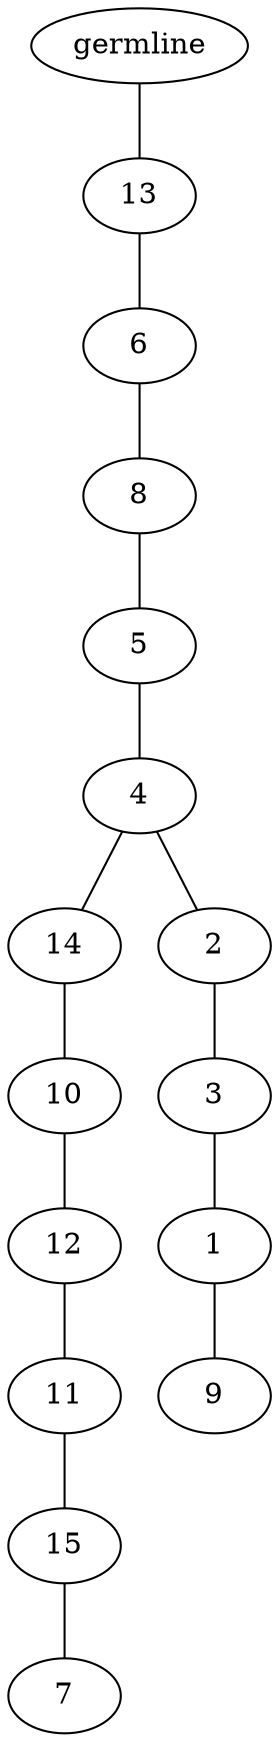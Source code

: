 graph tree {
    "139917576764192" [label="germline"];
    "139917576664736" [label="13"];
    "139917576666704" [label="6"];
    "139917576877344" [label="8"];
    "139917576877056" [label="5"];
    "139917576877680" [label="4"];
    "139917576878304" [label="14"];
    "139917576878784" [label="10"];
    "139917576879072" [label="12"];
    "139917576879360" [label="11"];
    "139917576879648" [label="15"];
    "139917572975872" [label="7"];
    "139917576879312" [label="2"];
    "139917576878592" [label="3"];
    "139917576879696" [label="1"];
    "139917576879840" [label="9"];
    "139917576764192" -- "139917576664736";
    "139917576664736" -- "139917576666704";
    "139917576666704" -- "139917576877344";
    "139917576877344" -- "139917576877056";
    "139917576877056" -- "139917576877680";
    "139917576877680" -- "139917576878304";
    "139917576877680" -- "139917576879312";
    "139917576878304" -- "139917576878784";
    "139917576878784" -- "139917576879072";
    "139917576879072" -- "139917576879360";
    "139917576879360" -- "139917576879648";
    "139917576879648" -- "139917572975872";
    "139917576879312" -- "139917576878592";
    "139917576878592" -- "139917576879696";
    "139917576879696" -- "139917576879840";
}
